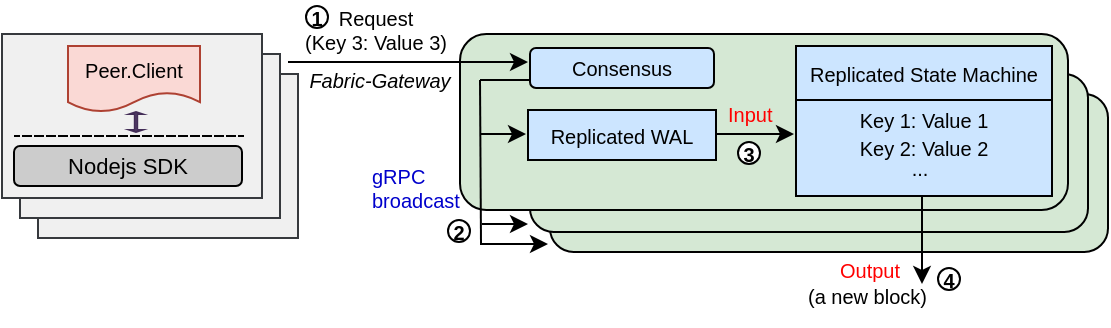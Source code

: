 <mxfile version="20.2.3" type="device"><diagram id="aW8BC6xyf7XYzy20FpQa" name="Page-1"><mxGraphModel dx="580" dy="369" grid="1" gridSize="10" guides="1" tooltips="1" connect="1" arrows="1" fold="1" page="1" pageScale="1" pageWidth="827" pageHeight="1169" math="0" shadow="0"><root><mxCell id="0"/><mxCell id="1" parent="0"/><mxCell id="qKfENgX-lE7Lz8fzQS4i-67" value="" style="rounded=1;whiteSpace=wrap;html=1;fillColor=#D5E8D4;" parent="1" vertex="1"><mxGeometry x="354" y="296" width="279" height="79" as="geometry"/></mxCell><mxCell id="qKfENgX-lE7Lz8fzQS4i-65" value="" style="rounded=1;whiteSpace=wrap;html=1;fillColor=#D5E8D4;" parent="1" vertex="1"><mxGeometry x="344" y="286" width="279" height="79" as="geometry"/></mxCell><mxCell id="qKfENgX-lE7Lz8fzQS4i-13" value="" style="rounded=0;whiteSpace=wrap;html=1;fillColor=#F0F0F0;strokeColor=#36393d;" parent="1" vertex="1"><mxGeometry x="98" y="286" width="130" height="82" as="geometry"/></mxCell><mxCell id="qKfENgX-lE7Lz8fzQS4i-1" value="" style="rounded=0;whiteSpace=wrap;html=1;fillColor=#F0F0F0;strokeColor=#36393d;" parent="1" vertex="1"><mxGeometry x="89" y="276" width="130" height="82" as="geometry"/></mxCell><mxCell id="qKfENgX-lE7Lz8fzQS4i-7" value="" style="rounded=0;whiteSpace=wrap;html=1;fillColor=#F0F0F0;strokeColor=#36393d;" parent="1" vertex="1"><mxGeometry x="80" y="266" width="130" height="82" as="geometry"/></mxCell><mxCell id="qKfENgX-lE7Lz8fzQS4i-8" value="Nodejs SDK" style="rounded=1;whiteSpace=wrap;html=1;fontSize=11;fillColor=#CCCCCC;strokeColor=#000000;" parent="1" vertex="1"><mxGeometry x="86" y="322" width="114" height="20" as="geometry"/></mxCell><mxCell id="qKfENgX-lE7Lz8fzQS4i-9" value="" style="endArrow=none;dashed=1;html=1;rounded=0;fontColor=#000000;shape=link;sketch=0;width=0;" parent="1" edge="1"><mxGeometry width="50" height="50" relative="1" as="geometry"><mxPoint x="201" y="317.0" as="sourcePoint"/><mxPoint x="86" y="317.0" as="targetPoint"/></mxGeometry></mxCell><mxCell id="qKfENgX-lE7Lz8fzQS4i-10" value="" style="html=1;shadow=0;dashed=0;align=center;verticalAlign=middle;shape=mxgraph.arrows2.twoWayArrow;dy=0.8;dx=1.0;fontColor=#ffffff;strokeColor=#432D57;fillColor=#76608a;direction=south;" parent="1" vertex="1"><mxGeometry x="144" y="305" width="6" height="10" as="geometry"/></mxCell><mxCell id="qKfENgX-lE7Lz8fzQS4i-11" value="&lt;font style=&quot;font-size: 10px;&quot;&gt;Peer.Client&lt;/font&gt;" style="shape=document;whiteSpace=wrap;html=1;boundedLbl=1;fillColor=#fad9d5;strokeColor=#ae4132;" parent="1" vertex="1"><mxGeometry x="113" y="272" width="66" height="33" as="geometry"/></mxCell><mxCell id="qKfENgX-lE7Lz8fzQS4i-15" value="" style="rounded=1;whiteSpace=wrap;html=1;fillColor=#D5E8D4;shadow=0;" parent="1" vertex="1"><mxGeometry x="309" y="266" width="304" height="88" as="geometry"/></mxCell><mxCell id="qKfENgX-lE7Lz8fzQS4i-41" value="&lt;font style=&quot;font-size: 10px;&quot;&gt;Consensus&lt;/font&gt;" style="rounded=1;whiteSpace=wrap;html=1;fillColor=#CCE5FF;strokeColor=#000000;" parent="1" vertex="1"><mxGeometry x="344" y="273" width="92" height="20" as="geometry"/></mxCell><mxCell id="qKfENgX-lE7Lz8fzQS4i-42" value="&lt;font style=&quot;font-size: 10px;&quot;&gt;Replicated WAL&lt;/font&gt;" style="rounded=0;whiteSpace=wrap;html=1;fillColor=#CCE5FF;strokeColor=#000000;" parent="1" vertex="1"><mxGeometry x="343" y="304" width="94" height="25" as="geometry"/></mxCell><mxCell id="qKfENgX-lE7Lz8fzQS4i-47" value="&lt;font style=&quot;font-size: 10px;&quot;&gt;Replicated State Machine&lt;/font&gt;" style="rounded=0;whiteSpace=wrap;html=1;fillColor=#CCE5FF;strokeColor=#000000;" parent="1" vertex="1"><mxGeometry x="477" y="272" width="128" height="27" as="geometry"/></mxCell><mxCell id="qKfENgX-lE7Lz8fzQS4i-48" value="&lt;font style=&quot;font-size: 10px;&quot;&gt;Key 1: Value 1&lt;br&gt;Key 2: Value 2&lt;br&gt;&lt;br&gt;&lt;/font&gt;" style="rounded=0;whiteSpace=wrap;html=1;fillColor=#CCE5FF;strokeColor=#000000;" parent="1" vertex="1"><mxGeometry x="477" y="299" width="128" height="48" as="geometry"/></mxCell><mxCell id="qKfENgX-lE7Lz8fzQS4i-56" value="" style="endArrow=none;html=1;rounded=0;fontSize=10;curved=1;" parent="1" edge="1"><mxGeometry width="50" height="50" relative="1" as="geometry"><mxPoint x="319" y="289" as="sourcePoint"/><mxPoint x="344" y="289" as="targetPoint"/></mxGeometry></mxCell><mxCell id="qKfENgX-lE7Lz8fzQS4i-57" value="" style="endArrow=none;html=1;rounded=0;fontSize=10;curved=1;" parent="1" edge="1"><mxGeometry width="50" height="50" relative="1" as="geometry"><mxPoint x="319.5" y="371" as="sourcePoint"/><mxPoint x="319" y="289" as="targetPoint"/></mxGeometry></mxCell><mxCell id="qKfENgX-lE7Lz8fzQS4i-58" value="" style="endArrow=classic;html=1;rounded=0;fontSize=10;curved=1;" parent="1" edge="1"><mxGeometry width="50" height="50" relative="1" as="geometry"><mxPoint x="319" y="316" as="sourcePoint"/><mxPoint x="342" y="316" as="targetPoint"/></mxGeometry></mxCell><mxCell id="qKfENgX-lE7Lz8fzQS4i-59" value="" style="endArrow=classic;html=1;rounded=0;fontSize=10;curved=1;" parent="1" edge="1"><mxGeometry width="50" height="50" relative="1" as="geometry"><mxPoint x="437" y="316" as="sourcePoint"/><mxPoint x="476" y="316" as="targetPoint"/></mxGeometry></mxCell><mxCell id="qKfENgX-lE7Lz8fzQS4i-60" value="Input" style="text;strokeColor=none;fillColor=none;align=left;verticalAlign=middle;spacingLeft=4;spacingRight=4;overflow=hidden;points=[[0,0.5],[1,0.5]];portConstraint=eastwest;rotatable=0;fontSize=10;fontColor=#FF0000;" parent="1" vertex="1"><mxGeometry x="437" y="291" width="80" height="30" as="geometry"/></mxCell><mxCell id="qKfENgX-lE7Lz8fzQS4i-61" value="" style="endArrow=classic;html=1;rounded=0;fontSize=10;curved=1;" parent="1" edge="1"><mxGeometry width="50" height="50" relative="1" as="geometry"><mxPoint x="223" y="280" as="sourcePoint"/><mxPoint x="343" y="280" as="targetPoint"/></mxGeometry></mxCell><mxCell id="qKfENgX-lE7Lz8fzQS4i-62" value="1" style="ellipse;whiteSpace=wrap;html=1;aspect=fixed;fontSize=10;strokeColor=#000000;fillColor=#FFFFFF;fontStyle=1" parent="1" vertex="1"><mxGeometry x="232" y="252" width="11" height="11" as="geometry"/></mxCell><mxCell id="qKfENgX-lE7Lz8fzQS4i-66" value="" style="endArrow=classic;html=1;rounded=0;fontSize=10;curved=1;" parent="1" edge="1"><mxGeometry width="50" height="50" relative="1" as="geometry"><mxPoint x="320" y="361" as="sourcePoint"/><mxPoint x="343.0" y="361" as="targetPoint"/></mxGeometry></mxCell><mxCell id="qKfENgX-lE7Lz8fzQS4i-69" value="" style="endArrow=classic;html=1;rounded=0;fontSize=10;curved=1;" parent="1" edge="1"><mxGeometry width="50" height="50" relative="1" as="geometry"><mxPoint x="319" y="371" as="sourcePoint"/><mxPoint x="353.0" y="371" as="targetPoint"/></mxGeometry></mxCell><mxCell id="qKfENgX-lE7Lz8fzQS4i-71" value="2" style="ellipse;whiteSpace=wrap;html=1;aspect=fixed;fontSize=10;strokeColor=#000000;fillColor=#FFFFFF;fontStyle=1" parent="1" vertex="1"><mxGeometry x="303" y="359" width="11" height="11" as="geometry"/></mxCell><mxCell id="qKfENgX-lE7Lz8fzQS4i-72" value="3" style="ellipse;whiteSpace=wrap;html=1;aspect=fixed;fontSize=10;strokeColor=#000000;fillColor=#FFFFFF;fontStyle=1" parent="1" vertex="1"><mxGeometry x="448" y="320" width="11" height="11" as="geometry"/></mxCell><mxCell id="qKfENgX-lE7Lz8fzQS4i-73" value="&lt;font color=&quot;#000000&quot;&gt;Request &lt;br&gt;(Key 3: Value 3)&lt;/font&gt;" style="text;html=1;strokeColor=none;fillColor=none;align=center;verticalAlign=middle;whiteSpace=wrap;rounded=0;shadow=0;fontSize=10;fontColor=#0000CC;" parent="1" vertex="1"><mxGeometry x="227" y="249" width="80" height="30" as="geometry"/></mxCell><mxCell id="qKfENgX-lE7Lz8fzQS4i-74" value="" style="endArrow=classic;html=1;rounded=0;fontSize=10;fontColor=#000000;curved=1;" parent="1" edge="1"><mxGeometry width="50" height="50" relative="1" as="geometry"><mxPoint x="540" y="347" as="sourcePoint"/><mxPoint x="540" y="391" as="targetPoint"/></mxGeometry></mxCell><mxCell id="qKfENgX-lE7Lz8fzQS4i-75" value="4" style="ellipse;whiteSpace=wrap;html=1;aspect=fixed;fontSize=10;strokeColor=#000000;fillColor=#FFFFFF;fontStyle=1" parent="1" vertex="1"><mxGeometry x="548" y="383" width="11" height="11" as="geometry"/></mxCell><mxCell id="qKfENgX-lE7Lz8fzQS4i-76" value="Output" style="text;strokeColor=none;fillColor=none;align=left;verticalAlign=middle;spacingLeft=4;spacingRight=4;overflow=hidden;points=[[0,0.5],[1,0.5]];portConstraint=eastwest;rotatable=0;fontSize=10;fontColor=#FF0000;" parent="1" vertex="1"><mxGeometry x="493" y="369" width="105" height="30" as="geometry"/></mxCell><mxCell id="qKfENgX-lE7Lz8fzQS4i-77" value="gRPC &#10;broadcast" style="text;strokeColor=none;fillColor=none;align=left;verticalAlign=middle;spacingLeft=4;spacingRight=4;overflow=hidden;points=[[0,0.5],[1,0.5]];portConstraint=eastwest;rotatable=0;fontSize=10;fontColor=#0000CC;" parent="1" vertex="1"><mxGeometry x="259" y="328" width="88" height="30" as="geometry"/></mxCell><mxCell id="qKfENgX-lE7Lz8fzQS4i-78" value="(a new block)" style="text;strokeColor=none;fillColor=none;align=left;verticalAlign=middle;spacingLeft=4;spacingRight=4;overflow=hidden;points=[[0,0.5],[1,0.5]];portConstraint=eastwest;rotatable=0;fontSize=10;fontColor=#000000;" parent="1" vertex="1"><mxGeometry x="477" y="382" width="123" height="30" as="geometry"/></mxCell><mxCell id="WrlQomgTkeNxid4oXuMk-1" value="&lt;font style=&quot;font-size: 10px;&quot;&gt;...&lt;/font&gt;" style="text;html=1;strokeColor=none;fillColor=none;align=center;verticalAlign=middle;whiteSpace=wrap;rounded=0;" parent="1" vertex="1"><mxGeometry x="509" y="318" width="60" height="30" as="geometry"/></mxCell><mxCell id="D1b6CC4PXVBS12xehJpQ-1" value="&lt;font color=&quot;#000000&quot;&gt;&lt;i&gt;Fabric-Gateway&lt;/i&gt;&lt;/font&gt;" style="text;html=1;strokeColor=none;fillColor=none;align=center;verticalAlign=middle;whiteSpace=wrap;rounded=0;shadow=0;fontSize=10;fontColor=#0000CC;" vertex="1" parent="1"><mxGeometry x="229" y="274" width="80" height="30" as="geometry"/></mxCell></root></mxGraphModel></diagram></mxfile>